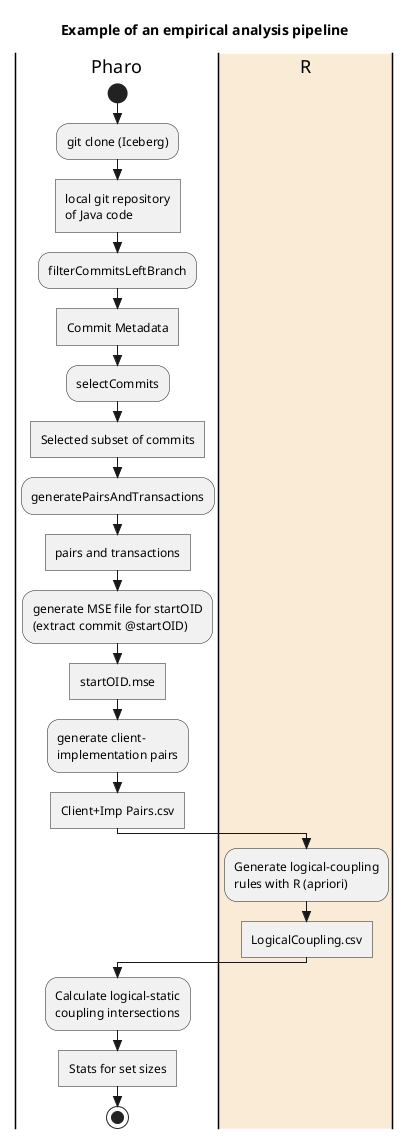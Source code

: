 @startuml
skinparam defaultFontName Arial
title Example of an empirical analysis pipeline
skinparam style strictuml
|Pharo|
start
:git clone (Iceberg);
:local git repository
of Java code]
:filterCommitsLeftBranch;
:Commit Metadata]
:selectCommits;
:Selected subset of commits]
:generatePairsAndTransactions;
:pairs and transactions]
:generate MSE file for startOID
(extract commit @startOID);
:startOID.mse]
:generate client-
implementation pairs;
:Client+Imp Pairs.csv]
|#antiquewhite|R|
:Generate logical-coupling
rules with R (apriori);
:LogicalCoupling.csv]
|Pharo|
:Calculate logical-static 
coupling intersections;
:Stats for set sizes]
stop
@enduml